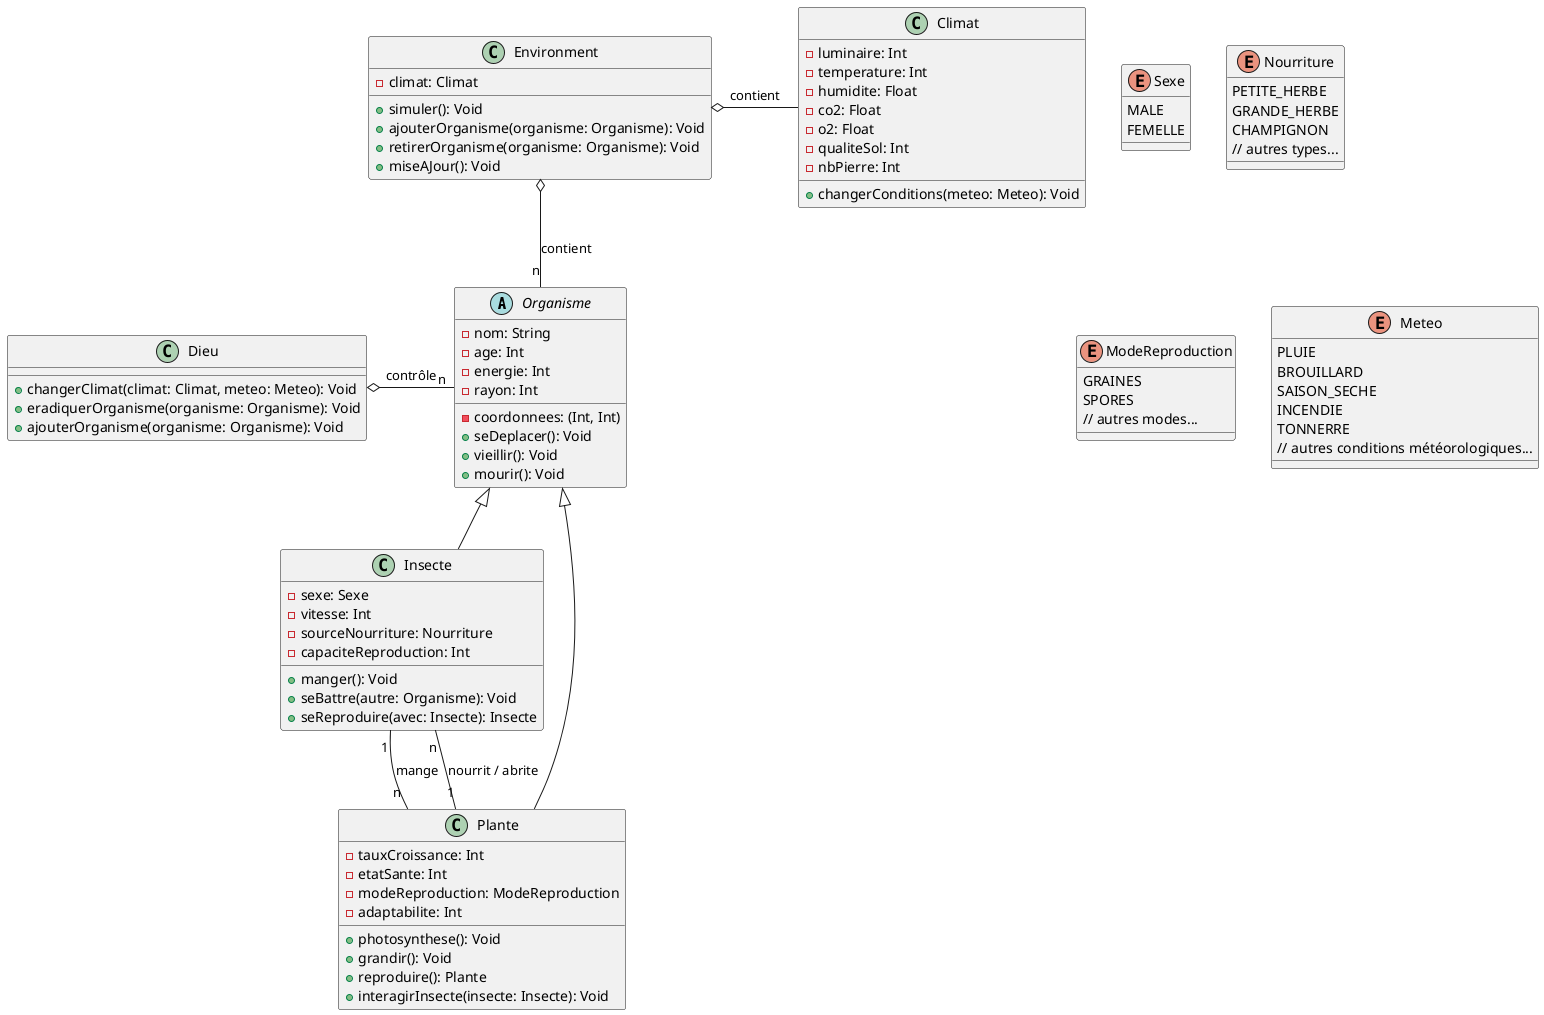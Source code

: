 @startuml

abstract class Organisme {
   - nom: String
   - age: Int
   - energie: Int
   - coordonnees: (Int, Int)
   - rayon: Int
   + seDeplacer(): Void
   + vieillir(): Void
   + mourir(): Void
}

class Insecte extends Organisme {
   - sexe: Sexe
   - vitesse: Int
   - sourceNourriture: Nourriture
   - capaciteReproduction: Int
   + manger(): Void
   + seBattre(autre: Organisme): Void
   + seReproduire(avec: Insecte): Insecte
}

class Plante extends Organisme {
   - tauxCroissance: Int
   - etatSante: Int
   - modeReproduction: ModeReproduction
   - adaptabilite: Int
   + photosynthese(): Void
   + grandir(): Void
   + reproduire(): Plante
   + interagirInsecte(insecte: Insecte): Void
}

enum Sexe {
   MALE
   FEMELLE
}

enum Nourriture {
   PETITE_HERBE
   GRANDE_HERBE
   CHAMPIGNON
   // autres types...
}

enum ModeReproduction {
   GRAINES
   SPORES
   // autres modes...
}

class Climat {
   - luminaire: Int
   - temperature: Int
   - humidite: Float
   - co2: Float
   - o2: Float
   - qualiteSol: Int
   - nbPierre: Int
   + changerConditions(meteo: Meteo): Void
}

class Dieu {
   + changerClimat(climat: Climat, meteo: Meteo): Void
   + eradiquerOrganisme(organisme: Organisme): Void
   + ajouterOrganisme(organisme: Organisme): Void
}

class Environment {
   - climat: Climat
   + simuler(): Void
   + ajouterOrganisme(organisme: Organisme): Void
   + retirerOrganisme(organisme: Organisme): Void
   + miseAJour(): Void
}

enum Meteo {
   PLUIE
   BROUILLARD
   SAISON_SECHE
   INCENDIE
   TONNERRE
   // autres conditions météorologiques...
}

Insecte "1" -- "n" Plante : mange
Plante "1" -- "n" Insecte : nourrit / abrite
Dieu o- "n" Organisme : contrôle
Environment o- Climat : contient
Environment o-- "n" Organisme : contient

@enduml
